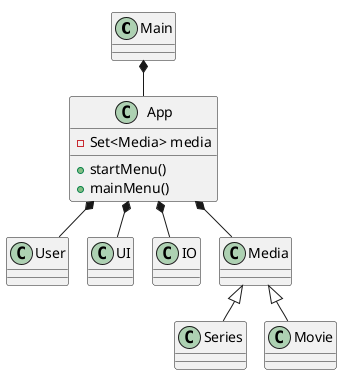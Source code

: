 @startuml
'https://plantuml.com/class-diagram
!pragma layout smetana

class Main
class App
class User
class UI
class IO
class Series
class Movie


Main *-- App
App *-- User
App *-- UI
App *-- IO
App *-- Media
Media <|-- Movie
Media <|-- Series

App : - Set<Media> media
App : + startMenu()
App : + mainMenu()


@enduml